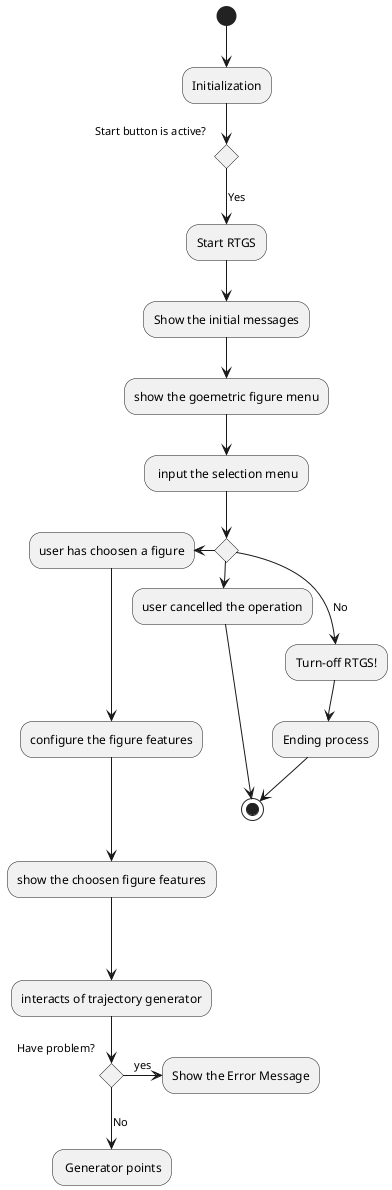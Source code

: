 @startuml
(*) --> "Initialization"
if "Start button is active?" then
-->[Yes] "Start RTGS"
--> "Show the initial messages"
--> "show the goemetric figure menu"
--> " input the selection menu"
    if "" then
    -right-> "user cancelled the operation"
    --> (*)
    else
    --left-> "user has choosen a figure"
    --down-> "configure the figure features"
    --down-> "show the choosen figure features"
    --down-> "interacts of trajectory generator"
        if "Have problem?" then
        -right->[yes] "Show the Error Message"
        else
        -->[No] " Generator points"
    endif
else
-->[No] "Turn-off RTGS!"
-->"Ending process"
--> (*)
endif
@enduml